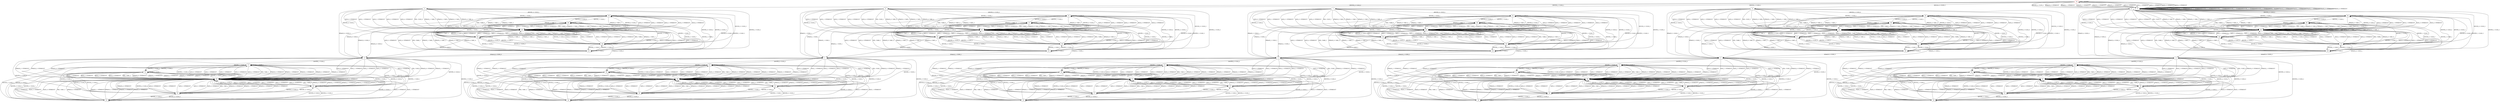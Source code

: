 digraph {
70 [color="red"]
0
1
2
3
4
5
6
7
8
9
10
11
12
13
14
15
16
17
18
19
20
21
22
23
24
25
26
27
28
29
30
31
32
33
34
35
36
37
38
39
40
41
42
43
44
45
46
47
48
49
50
51
52
53
54
55
56
57
58
59
60
61
62
63
64
65
66
67
68
69
71
70 -> 71 [label="IACK_0 / OTIMEOUT"]
70 -> 71 [label="IACK_1 / OTIMEOUT"]
70 -> 71 [label="IACK_2 / OTIMEOUT"]
70 -> 71 [label="IACK_3 / OTIMEOUT"]
70 -> 71 [label="IACK_4 / OTIMEOUT"]
70 -> 5 [label="IINVITE_0 / O100_0"]
70 -> 6 [label="IINVITE_1 / O100_1"]
70 -> 7 [label="IINVITE_2 / O100_2"]
70 -> 8 [label="IINVITE_3 / O100_3"]
70 -> 9 [label="IINVITE_4 / O100_4"]
70 -> 70 [label="INIL / SILENT"]
70 -> 71 [label="IPRACK_0 / OTIMEOUT"]
70 -> 71 [label="IPRACK_1 / OTIMEOUT"]
70 -> 71 [label="IPRACK_2 / OTIMEOUT"]
70 -> 71 [label="IPRACK_3 / OTIMEOUT"]
70 -> 71 [label="IPRACK_4 / OTIMEOUT"]
0 -> 69 [label="IACK_0 / OTIMEOUT"]
0 -> 69 [label="IACK_1 / OTIMEOUT"]
0 -> 69 [label="IACK_2 / OTIMEOUT"]
0 -> 69 [label="IACK_3 / OTIMEOUT"]
0 -> 69 [label="IACK_4 / OTIMEOUT"]
0 -> 35 [label="IINVITE_0 / O100_0"]
0 -> 17 [label="IINVITE_1 / O100_1"]
0 -> 21 [label="IINVITE_2 / O100_2"]
0 -> 25 [label="IINVITE_3 / O100_3"]
0 -> 29 [label="IINVITE_4 / O100_4"]
0 -> 69 [label="INIL / O180_0"]
0 -> 69 [label="IPRACK_0 / OTIMEOUT"]
0 -> 69 [label="IPRACK_1 / OTIMEOUT"]
0 -> 69 [label="IPRACK_2 / OTIMEOUT"]
0 -> 69 [label="IPRACK_3 / OTIMEOUT"]
0 -> 69 [label="IPRACK_4 / OTIMEOUT"]
1 -> 68 [label="IACK_0 / OTIMEOUT"]
1 -> 68 [label="IACK_1 / OTIMEOUT"]
1 -> 68 [label="IACK_2 / OTIMEOUT"]
1 -> 68 [label="IACK_3 / OTIMEOUT"]
1 -> 68 [label="IACK_4 / OTIMEOUT"]
1 -> 13 [label="IINVITE_0 / O100_0"]
1 -> 41 [label="IINVITE_1 / O100_1"]
1 -> 20 [label="IINVITE_2 / O100_2"]
1 -> 24 [label="IINVITE_3 / O100_3"]
1 -> 28 [label="IINVITE_4 / O100_4"]
1 -> 68 [label="INIL / O180_1"]
1 -> 68 [label="IPRACK_0 / OTIMEOUT"]
1 -> 68 [label="IPRACK_1 / OTIMEOUT"]
1 -> 68 [label="IPRACK_2 / OTIMEOUT"]
1 -> 68 [label="IPRACK_3 / OTIMEOUT"]
1 -> 68 [label="IPRACK_4 / OTIMEOUT"]
2 -> 67 [label="IACK_0 / OTIMEOUT"]
2 -> 67 [label="IACK_1 / OTIMEOUT"]
2 -> 67 [label="IACK_2 / OTIMEOUT"]
2 -> 67 [label="IACK_3 / OTIMEOUT"]
2 -> 67 [label="IACK_4 / OTIMEOUT"]
2 -> 12 [label="IINVITE_0 / O100_0"]
2 -> 16 [label="IINVITE_1 / O100_1"]
2 -> 47 [label="IINVITE_2 / O100_2"]
2 -> 23 [label="IINVITE_3 / O100_3"]
2 -> 27 [label="IINVITE_4 / O100_4"]
2 -> 67 [label="INIL / O180_2"]
2 -> 67 [label="IPRACK_0 / OTIMEOUT"]
2 -> 67 [label="IPRACK_1 / OTIMEOUT"]
2 -> 67 [label="IPRACK_2 / OTIMEOUT"]
2 -> 67 [label="IPRACK_3 / OTIMEOUT"]
2 -> 67 [label="IPRACK_4 / OTIMEOUT"]
3 -> 66 [label="IACK_0 / OTIMEOUT"]
3 -> 66 [label="IACK_1 / OTIMEOUT"]
3 -> 66 [label="IACK_2 / OTIMEOUT"]
3 -> 66 [label="IACK_3 / OTIMEOUT"]
3 -> 66 [label="IACK_4 / OTIMEOUT"]
3 -> 11 [label="IINVITE_0 / O100_0"]
3 -> 15 [label="IINVITE_1 / O100_1"]
3 -> 19 [label="IINVITE_2 / O100_2"]
3 -> 53 [label="IINVITE_3 / O100_3"]
3 -> 26 [label="IINVITE_4 / O100_4"]
3 -> 66 [label="INIL / O180_3"]
3 -> 66 [label="IPRACK_0 / OTIMEOUT"]
3 -> 66 [label="IPRACK_1 / OTIMEOUT"]
3 -> 66 [label="IPRACK_2 / OTIMEOUT"]
3 -> 66 [label="IPRACK_3 / OTIMEOUT"]
3 -> 66 [label="IPRACK_4 / OTIMEOUT"]
4 -> 65 [label="IACK_0 / OTIMEOUT"]
4 -> 65 [label="IACK_1 / OTIMEOUT"]
4 -> 65 [label="IACK_2 / OTIMEOUT"]
4 -> 65 [label="IACK_3 / OTIMEOUT"]
4 -> 65 [label="IACK_4 / OTIMEOUT"]
4 -> 10 [label="IINVITE_0 / O100_0"]
4 -> 14 [label="IINVITE_1 / O100_1"]
4 -> 18 [label="IINVITE_2 / O100_2"]
4 -> 22 [label="IINVITE_3 / O100_3"]
4 -> 59 [label="IINVITE_4 / O100_4"]
4 -> 65 [label="INIL / O180_4"]
4 -> 65 [label="IPRACK_0 / OTIMEOUT"]
4 -> 65 [label="IPRACK_1 / OTIMEOUT"]
4 -> 65 [label="IPRACK_2 / OTIMEOUT"]
4 -> 65 [label="IPRACK_3 / OTIMEOUT"]
4 -> 65 [label="IPRACK_4 / OTIMEOUT"]
5 -> 60 [label="IACK_0 / OTIMEOUT"]
5 -> 60 [label="IACK_1 / OTIMEOUT"]
5 -> 60 [label="IACK_2 / OTIMEOUT"]
5 -> 60 [label="IACK_3 / OTIMEOUT"]
5 -> 60 [label="IACK_4 / OTIMEOUT"]
5 -> 30 [label="IINVITE_0 / O100_0"]
5 -> 36 [label="IINVITE_1 / O100_1"]
5 -> 42 [label="IINVITE_2 / O100_2"]
5 -> 48 [label="IINVITE_3 / O100_3"]
5 -> 54 [label="IINVITE_4 / O100_4"]
5 -> 60 [label="INIL / O183_0"]
5 -> 0 [label="IPRACK_0 / O200_0"]
5 -> 60 [label="IPRACK_1 / O481_1"]
5 -> 60 [label="IPRACK_2 / O481_2"]
5 -> 60 [label="IPRACK_3 / O481_3"]
5 -> 60 [label="IPRACK_4 / O481_4"]
6 -> 61 [label="IACK_0 / OTIMEOUT"]
6 -> 61 [label="IACK_1 / OTIMEOUT"]
6 -> 61 [label="IACK_2 / OTIMEOUT"]
6 -> 61 [label="IACK_3 / OTIMEOUT"]
6 -> 61 [label="IACK_4 / OTIMEOUT"]
6 -> 31 [label="IINVITE_0 / O100_0"]
6 -> 37 [label="IINVITE_1 / O100_1"]
6 -> 43 [label="IINVITE_2 / O100_2"]
6 -> 49 [label="IINVITE_3 / O100_3"]
6 -> 55 [label="IINVITE_4 / O100_4"]
6 -> 61 [label="INIL / O183_1"]
6 -> 61 [label="IPRACK_0 / O481_0"]
6 -> 1 [label="IPRACK_1 / O200_1"]
6 -> 61 [label="IPRACK_2 / O481_2"]
6 -> 61 [label="IPRACK_3 / O481_3"]
6 -> 61 [label="IPRACK_4 / O481_4"]
7 -> 62 [label="IACK_0 / OTIMEOUT"]
7 -> 62 [label="IACK_1 / OTIMEOUT"]
7 -> 62 [label="IACK_2 / OTIMEOUT"]
7 -> 62 [label="IACK_3 / OTIMEOUT"]
7 -> 62 [label="IACK_4 / OTIMEOUT"]
7 -> 32 [label="IINVITE_0 / O100_0"]
7 -> 38 [label="IINVITE_1 / O100_1"]
7 -> 44 [label="IINVITE_2 / O100_2"]
7 -> 50 [label="IINVITE_3 / O100_3"]
7 -> 56 [label="IINVITE_4 / O100_4"]
7 -> 62 [label="INIL / O183_2"]
7 -> 62 [label="IPRACK_0 / O481_0"]
7 -> 62 [label="IPRACK_1 / O481_1"]
7 -> 2 [label="IPRACK_2 / O200_2"]
7 -> 62 [label="IPRACK_3 / O481_3"]
7 -> 62 [label="IPRACK_4 / O481_4"]
8 -> 63 [label="IACK_0 / OTIMEOUT"]
8 -> 63 [label="IACK_1 / OTIMEOUT"]
8 -> 63 [label="IACK_2 / OTIMEOUT"]
8 -> 63 [label="IACK_3 / OTIMEOUT"]
8 -> 63 [label="IACK_4 / OTIMEOUT"]
8 -> 33 [label="IINVITE_0 / O100_0"]
8 -> 39 [label="IINVITE_1 / O100_1"]
8 -> 45 [label="IINVITE_2 / O100_2"]
8 -> 51 [label="IINVITE_3 / O100_3"]
8 -> 57 [label="IINVITE_4 / O100_4"]
8 -> 63 [label="INIL / O183_3"]
8 -> 63 [label="IPRACK_0 / O481_0"]
8 -> 63 [label="IPRACK_1 / O481_1"]
8 -> 63 [label="IPRACK_2 / O481_2"]
8 -> 3 [label="IPRACK_3 / O200_3"]
8 -> 63 [label="IPRACK_4 / O481_4"]
9 -> 64 [label="IACK_0 / OTIMEOUT"]
9 -> 64 [label="IACK_1 / OTIMEOUT"]
9 -> 64 [label="IACK_2 / OTIMEOUT"]
9 -> 64 [label="IACK_3 / OTIMEOUT"]
9 -> 64 [label="IACK_4 / OTIMEOUT"]
9 -> 34 [label="IINVITE_0 / O100_0"]
9 -> 40 [label="IINVITE_1 / O100_1"]
9 -> 46 [label="IINVITE_2 / O100_2"]
9 -> 52 [label="IINVITE_3 / O100_3"]
9 -> 58 [label="IINVITE_4 / O100_4"]
9 -> 64 [label="INIL / O183_4"]
9 -> 64 [label="IPRACK_0 / O481_0"]
9 -> 64 [label="IPRACK_1 / O481_1"]
9 -> 64 [label="IPRACK_2 / O481_2"]
9 -> 64 [label="IPRACK_3 / O481_3"]
9 -> 4 [label="IPRACK_4 / O200_4"]
10 -> 65 [label="IACK_0 / OTIMEOUT"]
10 -> 65 [label="IACK_1 / OTIMEOUT"]
10 -> 65 [label="IACK_2 / OTIMEOUT"]
10 -> 65 [label="IACK_3 / OTIMEOUT"]
10 -> 65 [label="IACK_4 / OTIMEOUT"]
10 -> 10 [label="IINVITE_0 / O100_0"]
10 -> 14 [label="IINVITE_1 / O100_1"]
10 -> 18 [label="IINVITE_2 / O100_2"]
10 -> 22 [label="IINVITE_3 / O100_3"]
10 -> 59 [label="IINVITE_4 / O100_4"]
10 -> 65 [label="INIL / O481_0"]
10 -> 65 [label="IPRACK_0 / OTIMEOUT"]
10 -> 65 [label="IPRACK_1 / OTIMEOUT"]
10 -> 65 [label="IPRACK_2 / OTIMEOUT"]
10 -> 65 [label="IPRACK_3 / OTIMEOUT"]
10 -> 65 [label="IPRACK_4 / OTIMEOUT"]
11 -> 66 [label="IACK_0 / OTIMEOUT"]
11 -> 66 [label="IACK_1 / OTIMEOUT"]
11 -> 66 [label="IACK_2 / OTIMEOUT"]
11 -> 66 [label="IACK_3 / OTIMEOUT"]
11 -> 66 [label="IACK_4 / OTIMEOUT"]
11 -> 11 [label="IINVITE_0 / O100_0"]
11 -> 15 [label="IINVITE_1 / O100_1"]
11 -> 19 [label="IINVITE_2 / O100_2"]
11 -> 53 [label="IINVITE_3 / O100_3"]
11 -> 26 [label="IINVITE_4 / O100_4"]
11 -> 66 [label="INIL / O481_0"]
11 -> 66 [label="IPRACK_0 / OTIMEOUT"]
11 -> 66 [label="IPRACK_1 / OTIMEOUT"]
11 -> 66 [label="IPRACK_2 / OTIMEOUT"]
11 -> 66 [label="IPRACK_3 / OTIMEOUT"]
11 -> 66 [label="IPRACK_4 / OTIMEOUT"]
12 -> 67 [label="IACK_0 / OTIMEOUT"]
12 -> 67 [label="IACK_1 / OTIMEOUT"]
12 -> 67 [label="IACK_2 / OTIMEOUT"]
12 -> 67 [label="IACK_3 / OTIMEOUT"]
12 -> 67 [label="IACK_4 / OTIMEOUT"]
12 -> 12 [label="IINVITE_0 / O100_0"]
12 -> 16 [label="IINVITE_1 / O100_1"]
12 -> 47 [label="IINVITE_2 / O100_2"]
12 -> 23 [label="IINVITE_3 / O100_3"]
12 -> 27 [label="IINVITE_4 / O100_4"]
12 -> 67 [label="INIL / O481_0"]
12 -> 67 [label="IPRACK_0 / OTIMEOUT"]
12 -> 67 [label="IPRACK_1 / OTIMEOUT"]
12 -> 67 [label="IPRACK_2 / OTIMEOUT"]
12 -> 67 [label="IPRACK_3 / OTIMEOUT"]
12 -> 67 [label="IPRACK_4 / OTIMEOUT"]
13 -> 68 [label="IACK_0 / OTIMEOUT"]
13 -> 68 [label="IACK_1 / OTIMEOUT"]
13 -> 68 [label="IACK_2 / OTIMEOUT"]
13 -> 68 [label="IACK_3 / OTIMEOUT"]
13 -> 68 [label="IACK_4 / OTIMEOUT"]
13 -> 13 [label="IINVITE_0 / O100_0"]
13 -> 41 [label="IINVITE_1 / O100_1"]
13 -> 20 [label="IINVITE_2 / O100_2"]
13 -> 24 [label="IINVITE_3 / O100_3"]
13 -> 28 [label="IINVITE_4 / O100_4"]
13 -> 68 [label="INIL / O481_0"]
13 -> 68 [label="IPRACK_0 / OTIMEOUT"]
13 -> 68 [label="IPRACK_1 / OTIMEOUT"]
13 -> 68 [label="IPRACK_2 / OTIMEOUT"]
13 -> 68 [label="IPRACK_3 / OTIMEOUT"]
13 -> 68 [label="IPRACK_4 / OTIMEOUT"]
14 -> 65 [label="IACK_0 / OTIMEOUT"]
14 -> 65 [label="IACK_1 / OTIMEOUT"]
14 -> 65 [label="IACK_2 / OTIMEOUT"]
14 -> 65 [label="IACK_3 / OTIMEOUT"]
14 -> 65 [label="IACK_4 / OTIMEOUT"]
14 -> 10 [label="IINVITE_0 / O100_0"]
14 -> 14 [label="IINVITE_1 / O100_1"]
14 -> 18 [label="IINVITE_2 / O100_2"]
14 -> 22 [label="IINVITE_3 / O100_3"]
14 -> 59 [label="IINVITE_4 / O100_4"]
14 -> 65 [label="INIL / O481_1"]
14 -> 65 [label="IPRACK_0 / OTIMEOUT"]
14 -> 65 [label="IPRACK_1 / OTIMEOUT"]
14 -> 65 [label="IPRACK_2 / OTIMEOUT"]
14 -> 65 [label="IPRACK_3 / OTIMEOUT"]
14 -> 65 [label="IPRACK_4 / OTIMEOUT"]
15 -> 66 [label="IACK_0 / OTIMEOUT"]
15 -> 66 [label="IACK_1 / OTIMEOUT"]
15 -> 66 [label="IACK_2 / OTIMEOUT"]
15 -> 66 [label="IACK_3 / OTIMEOUT"]
15 -> 66 [label="IACK_4 / OTIMEOUT"]
15 -> 11 [label="IINVITE_0 / O100_0"]
15 -> 15 [label="IINVITE_1 / O100_1"]
15 -> 19 [label="IINVITE_2 / O100_2"]
15 -> 53 [label="IINVITE_3 / O100_3"]
15 -> 26 [label="IINVITE_4 / O100_4"]
15 -> 66 [label="INIL / O481_1"]
15 -> 66 [label="IPRACK_0 / OTIMEOUT"]
15 -> 66 [label="IPRACK_1 / OTIMEOUT"]
15 -> 66 [label="IPRACK_2 / OTIMEOUT"]
15 -> 66 [label="IPRACK_3 / OTIMEOUT"]
15 -> 66 [label="IPRACK_4 / OTIMEOUT"]
16 -> 67 [label="IACK_0 / OTIMEOUT"]
16 -> 67 [label="IACK_1 / OTIMEOUT"]
16 -> 67 [label="IACK_2 / OTIMEOUT"]
16 -> 67 [label="IACK_3 / OTIMEOUT"]
16 -> 67 [label="IACK_4 / OTIMEOUT"]
16 -> 12 [label="IINVITE_0 / O100_0"]
16 -> 16 [label="IINVITE_1 / O100_1"]
16 -> 47 [label="IINVITE_2 / O100_2"]
16 -> 23 [label="IINVITE_3 / O100_3"]
16 -> 27 [label="IINVITE_4 / O100_4"]
16 -> 67 [label="INIL / O481_1"]
16 -> 67 [label="IPRACK_0 / OTIMEOUT"]
16 -> 67 [label="IPRACK_1 / OTIMEOUT"]
16 -> 67 [label="IPRACK_2 / OTIMEOUT"]
16 -> 67 [label="IPRACK_3 / OTIMEOUT"]
16 -> 67 [label="IPRACK_4 / OTIMEOUT"]
17 -> 69 [label="IACK_0 / OTIMEOUT"]
17 -> 69 [label="IACK_1 / OTIMEOUT"]
17 -> 69 [label="IACK_2 / OTIMEOUT"]
17 -> 69 [label="IACK_3 / OTIMEOUT"]
17 -> 69 [label="IACK_4 / OTIMEOUT"]
17 -> 35 [label="IINVITE_0 / O100_0"]
17 -> 17 [label="IINVITE_1 / O100_1"]
17 -> 21 [label="IINVITE_2 / O100_2"]
17 -> 25 [label="IINVITE_3 / O100_3"]
17 -> 29 [label="IINVITE_4 / O100_4"]
17 -> 69 [label="INIL / O481_1"]
17 -> 69 [label="IPRACK_0 / OTIMEOUT"]
17 -> 69 [label="IPRACK_1 / OTIMEOUT"]
17 -> 69 [label="IPRACK_2 / OTIMEOUT"]
17 -> 69 [label="IPRACK_3 / OTIMEOUT"]
17 -> 69 [label="IPRACK_4 / OTIMEOUT"]
18 -> 65 [label="IACK_0 / OTIMEOUT"]
18 -> 65 [label="IACK_1 / OTIMEOUT"]
18 -> 65 [label="IACK_2 / OTIMEOUT"]
18 -> 65 [label="IACK_3 / OTIMEOUT"]
18 -> 65 [label="IACK_4 / OTIMEOUT"]
18 -> 10 [label="IINVITE_0 / O100_0"]
18 -> 14 [label="IINVITE_1 / O100_1"]
18 -> 18 [label="IINVITE_2 / O100_2"]
18 -> 22 [label="IINVITE_3 / O100_3"]
18 -> 59 [label="IINVITE_4 / O100_4"]
18 -> 65 [label="INIL / O481_2"]
18 -> 65 [label="IPRACK_0 / OTIMEOUT"]
18 -> 65 [label="IPRACK_1 / OTIMEOUT"]
18 -> 65 [label="IPRACK_2 / OTIMEOUT"]
18 -> 65 [label="IPRACK_3 / OTIMEOUT"]
18 -> 65 [label="IPRACK_4 / OTIMEOUT"]
19 -> 66 [label="IACK_0 / OTIMEOUT"]
19 -> 66 [label="IACK_1 / OTIMEOUT"]
19 -> 66 [label="IACK_2 / OTIMEOUT"]
19 -> 66 [label="IACK_3 / OTIMEOUT"]
19 -> 66 [label="IACK_4 / OTIMEOUT"]
19 -> 11 [label="IINVITE_0 / O100_0"]
19 -> 15 [label="IINVITE_1 / O100_1"]
19 -> 19 [label="IINVITE_2 / O100_2"]
19 -> 53 [label="IINVITE_3 / O100_3"]
19 -> 26 [label="IINVITE_4 / O100_4"]
19 -> 66 [label="INIL / O481_2"]
19 -> 66 [label="IPRACK_0 / OTIMEOUT"]
19 -> 66 [label="IPRACK_1 / OTIMEOUT"]
19 -> 66 [label="IPRACK_2 / OTIMEOUT"]
19 -> 66 [label="IPRACK_3 / OTIMEOUT"]
19 -> 66 [label="IPRACK_4 / OTIMEOUT"]
20 -> 68 [label="IACK_0 / OTIMEOUT"]
20 -> 68 [label="IACK_1 / OTIMEOUT"]
20 -> 68 [label="IACK_2 / OTIMEOUT"]
20 -> 68 [label="IACK_3 / OTIMEOUT"]
20 -> 68 [label="IACK_4 / OTIMEOUT"]
20 -> 13 [label="IINVITE_0 / O100_0"]
20 -> 41 [label="IINVITE_1 / O100_1"]
20 -> 20 [label="IINVITE_2 / O100_2"]
20 -> 24 [label="IINVITE_3 / O100_3"]
20 -> 28 [label="IINVITE_4 / O100_4"]
20 -> 68 [label="INIL / O481_2"]
20 -> 68 [label="IPRACK_0 / OTIMEOUT"]
20 -> 68 [label="IPRACK_1 / OTIMEOUT"]
20 -> 68 [label="IPRACK_2 / OTIMEOUT"]
20 -> 68 [label="IPRACK_3 / OTIMEOUT"]
20 -> 68 [label="IPRACK_4 / OTIMEOUT"]
21 -> 69 [label="IACK_0 / OTIMEOUT"]
21 -> 69 [label="IACK_1 / OTIMEOUT"]
21 -> 69 [label="IACK_2 / OTIMEOUT"]
21 -> 69 [label="IACK_3 / OTIMEOUT"]
21 -> 69 [label="IACK_4 / OTIMEOUT"]
21 -> 35 [label="IINVITE_0 / O100_0"]
21 -> 17 [label="IINVITE_1 / O100_1"]
21 -> 21 [label="IINVITE_2 / O100_2"]
21 -> 25 [label="IINVITE_3 / O100_3"]
21 -> 29 [label="IINVITE_4 / O100_4"]
21 -> 69 [label="INIL / O481_2"]
21 -> 69 [label="IPRACK_0 / OTIMEOUT"]
21 -> 69 [label="IPRACK_1 / OTIMEOUT"]
21 -> 69 [label="IPRACK_2 / OTIMEOUT"]
21 -> 69 [label="IPRACK_3 / OTIMEOUT"]
21 -> 69 [label="IPRACK_4 / OTIMEOUT"]
22 -> 65 [label="IACK_0 / OTIMEOUT"]
22 -> 65 [label="IACK_1 / OTIMEOUT"]
22 -> 65 [label="IACK_2 / OTIMEOUT"]
22 -> 65 [label="IACK_3 / OTIMEOUT"]
22 -> 65 [label="IACK_4 / OTIMEOUT"]
22 -> 10 [label="IINVITE_0 / O100_0"]
22 -> 14 [label="IINVITE_1 / O100_1"]
22 -> 18 [label="IINVITE_2 / O100_2"]
22 -> 22 [label="IINVITE_3 / O100_3"]
22 -> 59 [label="IINVITE_4 / O100_4"]
22 -> 65 [label="INIL / O481_3"]
22 -> 65 [label="IPRACK_0 / OTIMEOUT"]
22 -> 65 [label="IPRACK_1 / OTIMEOUT"]
22 -> 65 [label="IPRACK_2 / OTIMEOUT"]
22 -> 65 [label="IPRACK_3 / OTIMEOUT"]
22 -> 65 [label="IPRACK_4 / OTIMEOUT"]
23 -> 67 [label="IACK_0 / OTIMEOUT"]
23 -> 67 [label="IACK_1 / OTIMEOUT"]
23 -> 67 [label="IACK_2 / OTIMEOUT"]
23 -> 67 [label="IACK_3 / OTIMEOUT"]
23 -> 67 [label="IACK_4 / OTIMEOUT"]
23 -> 12 [label="IINVITE_0 / O100_0"]
23 -> 16 [label="IINVITE_1 / O100_1"]
23 -> 47 [label="IINVITE_2 / O100_2"]
23 -> 23 [label="IINVITE_3 / O100_3"]
23 -> 27 [label="IINVITE_4 / O100_4"]
23 -> 67 [label="INIL / O481_3"]
23 -> 67 [label="IPRACK_0 / OTIMEOUT"]
23 -> 67 [label="IPRACK_1 / OTIMEOUT"]
23 -> 67 [label="IPRACK_2 / OTIMEOUT"]
23 -> 67 [label="IPRACK_3 / OTIMEOUT"]
23 -> 67 [label="IPRACK_4 / OTIMEOUT"]
24 -> 68 [label="IACK_0 / OTIMEOUT"]
24 -> 68 [label="IACK_1 / OTIMEOUT"]
24 -> 68 [label="IACK_2 / OTIMEOUT"]
24 -> 68 [label="IACK_3 / OTIMEOUT"]
24 -> 68 [label="IACK_4 / OTIMEOUT"]
24 -> 13 [label="IINVITE_0 / O100_0"]
24 -> 41 [label="IINVITE_1 / O100_1"]
24 -> 20 [label="IINVITE_2 / O100_2"]
24 -> 24 [label="IINVITE_3 / O100_3"]
24 -> 28 [label="IINVITE_4 / O100_4"]
24 -> 68 [label="INIL / O481_3"]
24 -> 68 [label="IPRACK_0 / OTIMEOUT"]
24 -> 68 [label="IPRACK_1 / OTIMEOUT"]
24 -> 68 [label="IPRACK_2 / OTIMEOUT"]
24 -> 68 [label="IPRACK_3 / OTIMEOUT"]
24 -> 68 [label="IPRACK_4 / OTIMEOUT"]
25 -> 69 [label="IACK_0 / OTIMEOUT"]
25 -> 69 [label="IACK_1 / OTIMEOUT"]
25 -> 69 [label="IACK_2 / OTIMEOUT"]
25 -> 69 [label="IACK_3 / OTIMEOUT"]
25 -> 69 [label="IACK_4 / OTIMEOUT"]
25 -> 35 [label="IINVITE_0 / O100_0"]
25 -> 17 [label="IINVITE_1 / O100_1"]
25 -> 21 [label="IINVITE_2 / O100_2"]
25 -> 25 [label="IINVITE_3 / O100_3"]
25 -> 29 [label="IINVITE_4 / O100_4"]
25 -> 69 [label="INIL / O481_3"]
25 -> 69 [label="IPRACK_0 / OTIMEOUT"]
25 -> 69 [label="IPRACK_1 / OTIMEOUT"]
25 -> 69 [label="IPRACK_2 / OTIMEOUT"]
25 -> 69 [label="IPRACK_3 / OTIMEOUT"]
25 -> 69 [label="IPRACK_4 / OTIMEOUT"]
26 -> 66 [label="IACK_0 / OTIMEOUT"]
26 -> 66 [label="IACK_1 / OTIMEOUT"]
26 -> 66 [label="IACK_2 / OTIMEOUT"]
26 -> 66 [label="IACK_3 / OTIMEOUT"]
26 -> 66 [label="IACK_4 / OTIMEOUT"]
26 -> 11 [label="IINVITE_0 / O100_0"]
26 -> 15 [label="IINVITE_1 / O100_1"]
26 -> 19 [label="IINVITE_2 / O100_2"]
26 -> 53 [label="IINVITE_3 / O100_3"]
26 -> 26 [label="IINVITE_4 / O100_4"]
26 -> 66 [label="INIL / O481_4"]
26 -> 66 [label="IPRACK_0 / OTIMEOUT"]
26 -> 66 [label="IPRACK_1 / OTIMEOUT"]
26 -> 66 [label="IPRACK_2 / OTIMEOUT"]
26 -> 66 [label="IPRACK_3 / OTIMEOUT"]
26 -> 66 [label="IPRACK_4 / OTIMEOUT"]
27 -> 67 [label="IACK_0 / OTIMEOUT"]
27 -> 67 [label="IACK_1 / OTIMEOUT"]
27 -> 67 [label="IACK_2 / OTIMEOUT"]
27 -> 67 [label="IACK_3 / OTIMEOUT"]
27 -> 67 [label="IACK_4 / OTIMEOUT"]
27 -> 12 [label="IINVITE_0 / O100_0"]
27 -> 16 [label="IINVITE_1 / O100_1"]
27 -> 47 [label="IINVITE_2 / O100_2"]
27 -> 23 [label="IINVITE_3 / O100_3"]
27 -> 27 [label="IINVITE_4 / O100_4"]
27 -> 67 [label="INIL / O481_4"]
27 -> 67 [label="IPRACK_0 / OTIMEOUT"]
27 -> 67 [label="IPRACK_1 / OTIMEOUT"]
27 -> 67 [label="IPRACK_2 / OTIMEOUT"]
27 -> 67 [label="IPRACK_3 / OTIMEOUT"]
27 -> 67 [label="IPRACK_4 / OTIMEOUT"]
28 -> 68 [label="IACK_0 / OTIMEOUT"]
28 -> 68 [label="IACK_1 / OTIMEOUT"]
28 -> 68 [label="IACK_2 / OTIMEOUT"]
28 -> 68 [label="IACK_3 / OTIMEOUT"]
28 -> 68 [label="IACK_4 / OTIMEOUT"]
28 -> 13 [label="IINVITE_0 / O100_0"]
28 -> 41 [label="IINVITE_1 / O100_1"]
28 -> 20 [label="IINVITE_2 / O100_2"]
28 -> 24 [label="IINVITE_3 / O100_3"]
28 -> 28 [label="IINVITE_4 / O100_4"]
28 -> 68 [label="INIL / O481_4"]
28 -> 68 [label="IPRACK_0 / OTIMEOUT"]
28 -> 68 [label="IPRACK_1 / OTIMEOUT"]
28 -> 68 [label="IPRACK_2 / OTIMEOUT"]
28 -> 68 [label="IPRACK_3 / OTIMEOUT"]
28 -> 68 [label="IPRACK_4 / OTIMEOUT"]
29 -> 69 [label="IACK_0 / OTIMEOUT"]
29 -> 69 [label="IACK_1 / OTIMEOUT"]
29 -> 69 [label="IACK_2 / OTIMEOUT"]
29 -> 69 [label="IACK_3 / OTIMEOUT"]
29 -> 69 [label="IACK_4 / OTIMEOUT"]
29 -> 35 [label="IINVITE_0 / O100_0"]
29 -> 17 [label="IINVITE_1 / O100_1"]
29 -> 21 [label="IINVITE_2 / O100_2"]
29 -> 25 [label="IINVITE_3 / O100_3"]
29 -> 29 [label="IINVITE_4 / O100_4"]
29 -> 69 [label="INIL / O481_4"]
29 -> 69 [label="IPRACK_0 / OTIMEOUT"]
29 -> 69 [label="IPRACK_1 / OTIMEOUT"]
29 -> 69 [label="IPRACK_2 / OTIMEOUT"]
29 -> 69 [label="IPRACK_3 / OTIMEOUT"]
29 -> 69 [label="IPRACK_4 / OTIMEOUT"]
30 -> 60 [label="IACK_0 / OTIMEOUT"]
30 -> 60 [label="IACK_1 / OTIMEOUT"]
30 -> 60 [label="IACK_2 / OTIMEOUT"]
30 -> 60 [label="IACK_3 / OTIMEOUT"]
30 -> 60 [label="IACK_4 / OTIMEOUT"]
30 -> 30 [label="IINVITE_0 / O100_0"]
30 -> 36 [label="IINVITE_1 / O100_1"]
30 -> 42 [label="IINVITE_2 / O100_2"]
30 -> 48 [label="IINVITE_3 / O100_3"]
30 -> 54 [label="IINVITE_4 / O100_4"]
30 -> 60 [label="INIL / O486_0"]
30 -> 0 [label="IPRACK_0 / O200_0"]
30 -> 60 [label="IPRACK_1 / O481_1"]
30 -> 60 [label="IPRACK_2 / O481_2"]
30 -> 60 [label="IPRACK_3 / O481_3"]
30 -> 60 [label="IPRACK_4 / O481_4"]
31 -> 61 [label="IACK_0 / OTIMEOUT"]
31 -> 61 [label="IACK_1 / OTIMEOUT"]
31 -> 61 [label="IACK_2 / OTIMEOUT"]
31 -> 61 [label="IACK_3 / OTIMEOUT"]
31 -> 61 [label="IACK_4 / OTIMEOUT"]
31 -> 31 [label="IINVITE_0 / O100_0"]
31 -> 37 [label="IINVITE_1 / O100_1"]
31 -> 43 [label="IINVITE_2 / O100_2"]
31 -> 49 [label="IINVITE_3 / O100_3"]
31 -> 55 [label="IINVITE_4 / O100_4"]
31 -> 61 [label="INIL / O486_0"]
31 -> 61 [label="IPRACK_0 / O481_0"]
31 -> 1 [label="IPRACK_1 / O200_1"]
31 -> 61 [label="IPRACK_2 / O481_2"]
31 -> 61 [label="IPRACK_3 / O481_3"]
31 -> 61 [label="IPRACK_4 / O481_4"]
32 -> 62 [label="IACK_0 / OTIMEOUT"]
32 -> 62 [label="IACK_1 / OTIMEOUT"]
32 -> 62 [label="IACK_2 / OTIMEOUT"]
32 -> 62 [label="IACK_3 / OTIMEOUT"]
32 -> 62 [label="IACK_4 / OTIMEOUT"]
32 -> 32 [label="IINVITE_0 / O100_0"]
32 -> 38 [label="IINVITE_1 / O100_1"]
32 -> 44 [label="IINVITE_2 / O100_2"]
32 -> 50 [label="IINVITE_3 / O100_3"]
32 -> 56 [label="IINVITE_4 / O100_4"]
32 -> 62 [label="INIL / O486_0"]
32 -> 62 [label="IPRACK_0 / O481_0"]
32 -> 62 [label="IPRACK_1 / O481_1"]
32 -> 2 [label="IPRACK_2 / O200_2"]
32 -> 62 [label="IPRACK_3 / O481_3"]
32 -> 62 [label="IPRACK_4 / O481_4"]
33 -> 63 [label="IACK_0 / OTIMEOUT"]
33 -> 63 [label="IACK_1 / OTIMEOUT"]
33 -> 63 [label="IACK_2 / OTIMEOUT"]
33 -> 63 [label="IACK_3 / OTIMEOUT"]
33 -> 63 [label="IACK_4 / OTIMEOUT"]
33 -> 33 [label="IINVITE_0 / O100_0"]
33 -> 39 [label="IINVITE_1 / O100_1"]
33 -> 45 [label="IINVITE_2 / O100_2"]
33 -> 51 [label="IINVITE_3 / O100_3"]
33 -> 57 [label="IINVITE_4 / O100_4"]
33 -> 63 [label="INIL / O486_0"]
33 -> 63 [label="IPRACK_0 / O481_0"]
33 -> 63 [label="IPRACK_1 / O481_1"]
33 -> 63 [label="IPRACK_2 / O481_2"]
33 -> 3 [label="IPRACK_3 / O200_3"]
33 -> 63 [label="IPRACK_4 / O481_4"]
34 -> 64 [label="IACK_0 / OTIMEOUT"]
34 -> 64 [label="IACK_1 / OTIMEOUT"]
34 -> 64 [label="IACK_2 / OTIMEOUT"]
34 -> 64 [label="IACK_3 / OTIMEOUT"]
34 -> 64 [label="IACK_4 / OTIMEOUT"]
34 -> 34 [label="IINVITE_0 / O100_0"]
34 -> 40 [label="IINVITE_1 / O100_1"]
34 -> 46 [label="IINVITE_2 / O100_2"]
34 -> 52 [label="IINVITE_3 / O100_3"]
34 -> 58 [label="IINVITE_4 / O100_4"]
34 -> 64 [label="INIL / O486_0"]
34 -> 64 [label="IPRACK_0 / O481_0"]
34 -> 64 [label="IPRACK_1 / O481_1"]
34 -> 64 [label="IPRACK_2 / O481_2"]
34 -> 64 [label="IPRACK_3 / O481_3"]
34 -> 4 [label="IPRACK_4 / O200_4"]
35 -> 69 [label="IACK_0 / OTIMEOUT"]
35 -> 69 [label="IACK_1 / OTIMEOUT"]
35 -> 69 [label="IACK_2 / OTIMEOUT"]
35 -> 69 [label="IACK_3 / OTIMEOUT"]
35 -> 69 [label="IACK_4 / OTIMEOUT"]
35 -> 35 [label="IINVITE_0 / O100_0"]
35 -> 17 [label="IINVITE_1 / O100_1"]
35 -> 21 [label="IINVITE_2 / O100_2"]
35 -> 25 [label="IINVITE_3 / O100_3"]
35 -> 29 [label="IINVITE_4 / O100_4"]
35 -> 69 [label="INIL / O486_0"]
35 -> 69 [label="IPRACK_0 / OTIMEOUT"]
35 -> 69 [label="IPRACK_1 / OTIMEOUT"]
35 -> 69 [label="IPRACK_2 / OTIMEOUT"]
35 -> 69 [label="IPRACK_3 / OTIMEOUT"]
35 -> 69 [label="IPRACK_4 / OTIMEOUT"]
36 -> 60 [label="IACK_0 / OTIMEOUT"]
36 -> 60 [label="IACK_1 / OTIMEOUT"]
36 -> 60 [label="IACK_2 / OTIMEOUT"]
36 -> 60 [label="IACK_3 / OTIMEOUT"]
36 -> 60 [label="IACK_4 / OTIMEOUT"]
36 -> 30 [label="IINVITE_0 / O100_0"]
36 -> 36 [label="IINVITE_1 / O100_1"]
36 -> 42 [label="IINVITE_2 / O100_2"]
36 -> 48 [label="IINVITE_3 / O100_3"]
36 -> 54 [label="IINVITE_4 / O100_4"]
36 -> 60 [label="INIL / O486_1"]
36 -> 0 [label="IPRACK_0 / O200_0"]
36 -> 60 [label="IPRACK_1 / O481_1"]
36 -> 60 [label="IPRACK_2 / O481_2"]
36 -> 60 [label="IPRACK_3 / O481_3"]
36 -> 60 [label="IPRACK_4 / O481_4"]
37 -> 61 [label="IACK_0 / OTIMEOUT"]
37 -> 61 [label="IACK_1 / OTIMEOUT"]
37 -> 61 [label="IACK_2 / OTIMEOUT"]
37 -> 61 [label="IACK_3 / OTIMEOUT"]
37 -> 61 [label="IACK_4 / OTIMEOUT"]
37 -> 31 [label="IINVITE_0 / O100_0"]
37 -> 37 [label="IINVITE_1 / O100_1"]
37 -> 43 [label="IINVITE_2 / O100_2"]
37 -> 49 [label="IINVITE_3 / O100_3"]
37 -> 55 [label="IINVITE_4 / O100_4"]
37 -> 61 [label="INIL / O486_1"]
37 -> 61 [label="IPRACK_0 / O481_0"]
37 -> 1 [label="IPRACK_1 / O200_1"]
37 -> 61 [label="IPRACK_2 / O481_2"]
37 -> 61 [label="IPRACK_3 / O481_3"]
37 -> 61 [label="IPRACK_4 / O481_4"]
38 -> 62 [label="IACK_0 / OTIMEOUT"]
38 -> 62 [label="IACK_1 / OTIMEOUT"]
38 -> 62 [label="IACK_2 / OTIMEOUT"]
38 -> 62 [label="IACK_3 / OTIMEOUT"]
38 -> 62 [label="IACK_4 / OTIMEOUT"]
38 -> 32 [label="IINVITE_0 / O100_0"]
38 -> 38 [label="IINVITE_1 / O100_1"]
38 -> 44 [label="IINVITE_2 / O100_2"]
38 -> 50 [label="IINVITE_3 / O100_3"]
38 -> 56 [label="IINVITE_4 / O100_4"]
38 -> 62 [label="INIL / O486_1"]
38 -> 62 [label="IPRACK_0 / O481_0"]
38 -> 62 [label="IPRACK_1 / O481_1"]
38 -> 2 [label="IPRACK_2 / O200_2"]
38 -> 62 [label="IPRACK_3 / O481_3"]
38 -> 62 [label="IPRACK_4 / O481_4"]
39 -> 63 [label="IACK_0 / OTIMEOUT"]
39 -> 63 [label="IACK_1 / OTIMEOUT"]
39 -> 63 [label="IACK_2 / OTIMEOUT"]
39 -> 63 [label="IACK_3 / OTIMEOUT"]
39 -> 63 [label="IACK_4 / OTIMEOUT"]
39 -> 33 [label="IINVITE_0 / O100_0"]
39 -> 39 [label="IINVITE_1 / O100_1"]
39 -> 45 [label="IINVITE_2 / O100_2"]
39 -> 51 [label="IINVITE_3 / O100_3"]
39 -> 57 [label="IINVITE_4 / O100_4"]
39 -> 63 [label="INIL / O486_1"]
39 -> 63 [label="IPRACK_0 / O481_0"]
39 -> 63 [label="IPRACK_1 / O481_1"]
39 -> 63 [label="IPRACK_2 / O481_2"]
39 -> 3 [label="IPRACK_3 / O200_3"]
39 -> 63 [label="IPRACK_4 / O481_4"]
40 -> 64 [label="IACK_0 / OTIMEOUT"]
40 -> 64 [label="IACK_1 / OTIMEOUT"]
40 -> 64 [label="IACK_2 / OTIMEOUT"]
40 -> 64 [label="IACK_3 / OTIMEOUT"]
40 -> 64 [label="IACK_4 / OTIMEOUT"]
40 -> 34 [label="IINVITE_0 / O100_0"]
40 -> 40 [label="IINVITE_1 / O100_1"]
40 -> 46 [label="IINVITE_2 / O100_2"]
40 -> 52 [label="IINVITE_3 / O100_3"]
40 -> 58 [label="IINVITE_4 / O100_4"]
40 -> 64 [label="INIL / O486_1"]
40 -> 64 [label="IPRACK_0 / O481_0"]
40 -> 64 [label="IPRACK_1 / O481_1"]
40 -> 64 [label="IPRACK_2 / O481_2"]
40 -> 64 [label="IPRACK_3 / O481_3"]
40 -> 4 [label="IPRACK_4 / O200_4"]
41 -> 68 [label="IACK_0 / OTIMEOUT"]
41 -> 68 [label="IACK_1 / OTIMEOUT"]
41 -> 68 [label="IACK_2 / OTIMEOUT"]
41 -> 68 [label="IACK_3 / OTIMEOUT"]
41 -> 68 [label="IACK_4 / OTIMEOUT"]
41 -> 13 [label="IINVITE_0 / O100_0"]
41 -> 41 [label="IINVITE_1 / O100_1"]
41 -> 20 [label="IINVITE_2 / O100_2"]
41 -> 24 [label="IINVITE_3 / O100_3"]
41 -> 28 [label="IINVITE_4 / O100_4"]
41 -> 68 [label="INIL / O486_1"]
41 -> 68 [label="IPRACK_0 / OTIMEOUT"]
41 -> 68 [label="IPRACK_1 / OTIMEOUT"]
41 -> 68 [label="IPRACK_2 / OTIMEOUT"]
41 -> 68 [label="IPRACK_3 / OTIMEOUT"]
41 -> 68 [label="IPRACK_4 / OTIMEOUT"]
42 -> 60 [label="IACK_0 / OTIMEOUT"]
42 -> 60 [label="IACK_1 / OTIMEOUT"]
42 -> 60 [label="IACK_2 / OTIMEOUT"]
42 -> 60 [label="IACK_3 / OTIMEOUT"]
42 -> 60 [label="IACK_4 / OTIMEOUT"]
42 -> 30 [label="IINVITE_0 / O100_0"]
42 -> 36 [label="IINVITE_1 / O100_1"]
42 -> 42 [label="IINVITE_2 / O100_2"]
42 -> 48 [label="IINVITE_3 / O100_3"]
42 -> 54 [label="IINVITE_4 / O100_4"]
42 -> 60 [label="INIL / O486_2"]
42 -> 0 [label="IPRACK_0 / O200_0"]
42 -> 60 [label="IPRACK_1 / O481_1"]
42 -> 60 [label="IPRACK_2 / O481_2"]
42 -> 60 [label="IPRACK_3 / O481_3"]
42 -> 60 [label="IPRACK_4 / O481_4"]
43 -> 61 [label="IACK_0 / OTIMEOUT"]
43 -> 61 [label="IACK_1 / OTIMEOUT"]
43 -> 61 [label="IACK_2 / OTIMEOUT"]
43 -> 61 [label="IACK_3 / OTIMEOUT"]
43 -> 61 [label="IACK_4 / OTIMEOUT"]
43 -> 31 [label="IINVITE_0 / O100_0"]
43 -> 37 [label="IINVITE_1 / O100_1"]
43 -> 43 [label="IINVITE_2 / O100_2"]
43 -> 49 [label="IINVITE_3 / O100_3"]
43 -> 55 [label="IINVITE_4 / O100_4"]
43 -> 61 [label="INIL / O486_2"]
43 -> 61 [label="IPRACK_0 / O481_0"]
43 -> 1 [label="IPRACK_1 / O200_1"]
43 -> 61 [label="IPRACK_2 / O481_2"]
43 -> 61 [label="IPRACK_3 / O481_3"]
43 -> 61 [label="IPRACK_4 / O481_4"]
44 -> 62 [label="IACK_0 / OTIMEOUT"]
44 -> 62 [label="IACK_1 / OTIMEOUT"]
44 -> 62 [label="IACK_2 / OTIMEOUT"]
44 -> 62 [label="IACK_3 / OTIMEOUT"]
44 -> 62 [label="IACK_4 / OTIMEOUT"]
44 -> 32 [label="IINVITE_0 / O100_0"]
44 -> 38 [label="IINVITE_1 / O100_1"]
44 -> 44 [label="IINVITE_2 / O100_2"]
44 -> 50 [label="IINVITE_3 / O100_3"]
44 -> 56 [label="IINVITE_4 / O100_4"]
44 -> 62 [label="INIL / O486_2"]
44 -> 62 [label="IPRACK_0 / O481_0"]
44 -> 62 [label="IPRACK_1 / O481_1"]
44 -> 2 [label="IPRACK_2 / O200_2"]
44 -> 62 [label="IPRACK_3 / O481_3"]
44 -> 62 [label="IPRACK_4 / O481_4"]
45 -> 63 [label="IACK_0 / OTIMEOUT"]
45 -> 63 [label="IACK_1 / OTIMEOUT"]
45 -> 63 [label="IACK_2 / OTIMEOUT"]
45 -> 63 [label="IACK_3 / OTIMEOUT"]
45 -> 63 [label="IACK_4 / OTIMEOUT"]
45 -> 33 [label="IINVITE_0 / O100_0"]
45 -> 39 [label="IINVITE_1 / O100_1"]
45 -> 45 [label="IINVITE_2 / O100_2"]
45 -> 51 [label="IINVITE_3 / O100_3"]
45 -> 57 [label="IINVITE_4 / O100_4"]
45 -> 63 [label="INIL / O486_2"]
45 -> 63 [label="IPRACK_0 / O481_0"]
45 -> 63 [label="IPRACK_1 / O481_1"]
45 -> 63 [label="IPRACK_2 / O481_2"]
45 -> 3 [label="IPRACK_3 / O200_3"]
45 -> 63 [label="IPRACK_4 / O481_4"]
46 -> 64 [label="IACK_0 / OTIMEOUT"]
46 -> 64 [label="IACK_1 / OTIMEOUT"]
46 -> 64 [label="IACK_2 / OTIMEOUT"]
46 -> 64 [label="IACK_3 / OTIMEOUT"]
46 -> 64 [label="IACK_4 / OTIMEOUT"]
46 -> 34 [label="IINVITE_0 / O100_0"]
46 -> 40 [label="IINVITE_1 / O100_1"]
46 -> 46 [label="IINVITE_2 / O100_2"]
46 -> 52 [label="IINVITE_3 / O100_3"]
46 -> 58 [label="IINVITE_4 / O100_4"]
46 -> 64 [label="INIL / O486_2"]
46 -> 64 [label="IPRACK_0 / O481_0"]
46 -> 64 [label="IPRACK_1 / O481_1"]
46 -> 64 [label="IPRACK_2 / O481_2"]
46 -> 64 [label="IPRACK_3 / O481_3"]
46 -> 4 [label="IPRACK_4 / O200_4"]
47 -> 67 [label="IACK_0 / OTIMEOUT"]
47 -> 67 [label="IACK_1 / OTIMEOUT"]
47 -> 67 [label="IACK_2 / OTIMEOUT"]
47 -> 67 [label="IACK_3 / OTIMEOUT"]
47 -> 67 [label="IACK_4 / OTIMEOUT"]
47 -> 12 [label="IINVITE_0 / O100_0"]
47 -> 16 [label="IINVITE_1 / O100_1"]
47 -> 47 [label="IINVITE_2 / O100_2"]
47 -> 23 [label="IINVITE_3 / O100_3"]
47 -> 27 [label="IINVITE_4 / O100_4"]
47 -> 67 [label="INIL / O486_2"]
47 -> 67 [label="IPRACK_0 / OTIMEOUT"]
47 -> 67 [label="IPRACK_1 / OTIMEOUT"]
47 -> 67 [label="IPRACK_2 / OTIMEOUT"]
47 -> 67 [label="IPRACK_3 / OTIMEOUT"]
47 -> 67 [label="IPRACK_4 / OTIMEOUT"]
48 -> 60 [label="IACK_0 / OTIMEOUT"]
48 -> 60 [label="IACK_1 / OTIMEOUT"]
48 -> 60 [label="IACK_2 / OTIMEOUT"]
48 -> 60 [label="IACK_3 / OTIMEOUT"]
48 -> 60 [label="IACK_4 / OTIMEOUT"]
48 -> 30 [label="IINVITE_0 / O100_0"]
48 -> 36 [label="IINVITE_1 / O100_1"]
48 -> 42 [label="IINVITE_2 / O100_2"]
48 -> 48 [label="IINVITE_3 / O100_3"]
48 -> 54 [label="IINVITE_4 / O100_4"]
48 -> 60 [label="INIL / O486_3"]
48 -> 0 [label="IPRACK_0 / O200_0"]
48 -> 60 [label="IPRACK_1 / O481_1"]
48 -> 60 [label="IPRACK_2 / O481_2"]
48 -> 60 [label="IPRACK_3 / O481_3"]
48 -> 60 [label="IPRACK_4 / O481_4"]
49 -> 61 [label="IACK_0 / OTIMEOUT"]
49 -> 61 [label="IACK_1 / OTIMEOUT"]
49 -> 61 [label="IACK_2 / OTIMEOUT"]
49 -> 61 [label="IACK_3 / OTIMEOUT"]
49 -> 61 [label="IACK_4 / OTIMEOUT"]
49 -> 31 [label="IINVITE_0 / O100_0"]
49 -> 37 [label="IINVITE_1 / O100_1"]
49 -> 43 [label="IINVITE_2 / O100_2"]
49 -> 49 [label="IINVITE_3 / O100_3"]
49 -> 55 [label="IINVITE_4 / O100_4"]
49 -> 61 [label="INIL / O486_3"]
49 -> 61 [label="IPRACK_0 / O481_0"]
49 -> 1 [label="IPRACK_1 / O200_1"]
49 -> 61 [label="IPRACK_2 / O481_2"]
49 -> 61 [label="IPRACK_3 / O481_3"]
49 -> 61 [label="IPRACK_4 / O481_4"]
50 -> 62 [label="IACK_0 / OTIMEOUT"]
50 -> 62 [label="IACK_1 / OTIMEOUT"]
50 -> 62 [label="IACK_2 / OTIMEOUT"]
50 -> 62 [label="IACK_3 / OTIMEOUT"]
50 -> 62 [label="IACK_4 / OTIMEOUT"]
50 -> 32 [label="IINVITE_0 / O100_0"]
50 -> 38 [label="IINVITE_1 / O100_1"]
50 -> 44 [label="IINVITE_2 / O100_2"]
50 -> 50 [label="IINVITE_3 / O100_3"]
50 -> 56 [label="IINVITE_4 / O100_4"]
50 -> 62 [label="INIL / O486_3"]
50 -> 62 [label="IPRACK_0 / O481_0"]
50 -> 62 [label="IPRACK_1 / O481_1"]
50 -> 2 [label="IPRACK_2 / O200_2"]
50 -> 62 [label="IPRACK_3 / O481_3"]
50 -> 62 [label="IPRACK_4 / O481_4"]
51 -> 63 [label="IACK_0 / OTIMEOUT"]
51 -> 63 [label="IACK_1 / OTIMEOUT"]
51 -> 63 [label="IACK_2 / OTIMEOUT"]
51 -> 63 [label="IACK_3 / OTIMEOUT"]
51 -> 63 [label="IACK_4 / OTIMEOUT"]
51 -> 33 [label="IINVITE_0 / O100_0"]
51 -> 39 [label="IINVITE_1 / O100_1"]
51 -> 45 [label="IINVITE_2 / O100_2"]
51 -> 51 [label="IINVITE_3 / O100_3"]
51 -> 57 [label="IINVITE_4 / O100_4"]
51 -> 63 [label="INIL / O486_3"]
51 -> 63 [label="IPRACK_0 / O481_0"]
51 -> 63 [label="IPRACK_1 / O481_1"]
51 -> 63 [label="IPRACK_2 / O481_2"]
51 -> 3 [label="IPRACK_3 / O200_3"]
51 -> 63 [label="IPRACK_4 / O481_4"]
52 -> 64 [label="IACK_0 / OTIMEOUT"]
52 -> 64 [label="IACK_1 / OTIMEOUT"]
52 -> 64 [label="IACK_2 / OTIMEOUT"]
52 -> 64 [label="IACK_3 / OTIMEOUT"]
52 -> 64 [label="IACK_4 / OTIMEOUT"]
52 -> 34 [label="IINVITE_0 / O100_0"]
52 -> 40 [label="IINVITE_1 / O100_1"]
52 -> 46 [label="IINVITE_2 / O100_2"]
52 -> 52 [label="IINVITE_3 / O100_3"]
52 -> 58 [label="IINVITE_4 / O100_4"]
52 -> 64 [label="INIL / O486_3"]
52 -> 64 [label="IPRACK_0 / O481_0"]
52 -> 64 [label="IPRACK_1 / O481_1"]
52 -> 64 [label="IPRACK_2 / O481_2"]
52 -> 64 [label="IPRACK_3 / O481_3"]
52 -> 4 [label="IPRACK_4 / O200_4"]
53 -> 66 [label="IACK_0 / OTIMEOUT"]
53 -> 66 [label="IACK_1 / OTIMEOUT"]
53 -> 66 [label="IACK_2 / OTIMEOUT"]
53 -> 66 [label="IACK_3 / OTIMEOUT"]
53 -> 66 [label="IACK_4 / OTIMEOUT"]
53 -> 11 [label="IINVITE_0 / O100_0"]
53 -> 15 [label="IINVITE_1 / O100_1"]
53 -> 19 [label="IINVITE_2 / O100_2"]
53 -> 53 [label="IINVITE_3 / O100_3"]
53 -> 26 [label="IINVITE_4 / O100_4"]
53 -> 66 [label="INIL / O486_3"]
53 -> 66 [label="IPRACK_0 / OTIMEOUT"]
53 -> 66 [label="IPRACK_1 / OTIMEOUT"]
53 -> 66 [label="IPRACK_2 / OTIMEOUT"]
53 -> 66 [label="IPRACK_3 / OTIMEOUT"]
53 -> 66 [label="IPRACK_4 / OTIMEOUT"]
54 -> 60 [label="IACK_0 / OTIMEOUT"]
54 -> 60 [label="IACK_1 / OTIMEOUT"]
54 -> 60 [label="IACK_2 / OTIMEOUT"]
54 -> 60 [label="IACK_3 / OTIMEOUT"]
54 -> 60 [label="IACK_4 / OTIMEOUT"]
54 -> 30 [label="IINVITE_0 / O100_0"]
54 -> 36 [label="IINVITE_1 / O100_1"]
54 -> 42 [label="IINVITE_2 / O100_2"]
54 -> 48 [label="IINVITE_3 / O100_3"]
54 -> 54 [label="IINVITE_4 / O100_4"]
54 -> 60 [label="INIL / O486_4"]
54 -> 0 [label="IPRACK_0 / O200_0"]
54 -> 60 [label="IPRACK_1 / O481_1"]
54 -> 60 [label="IPRACK_2 / O481_2"]
54 -> 60 [label="IPRACK_3 / O481_3"]
54 -> 60 [label="IPRACK_4 / O481_4"]
55 -> 61 [label="IACK_0 / OTIMEOUT"]
55 -> 61 [label="IACK_1 / OTIMEOUT"]
55 -> 61 [label="IACK_2 / OTIMEOUT"]
55 -> 61 [label="IACK_3 / OTIMEOUT"]
55 -> 61 [label="IACK_4 / OTIMEOUT"]
55 -> 31 [label="IINVITE_0 / O100_0"]
55 -> 37 [label="IINVITE_1 / O100_1"]
55 -> 43 [label="IINVITE_2 / O100_2"]
55 -> 49 [label="IINVITE_3 / O100_3"]
55 -> 55 [label="IINVITE_4 / O100_4"]
55 -> 61 [label="INIL / O486_4"]
55 -> 61 [label="IPRACK_0 / O481_0"]
55 -> 1 [label="IPRACK_1 / O200_1"]
55 -> 61 [label="IPRACK_2 / O481_2"]
55 -> 61 [label="IPRACK_3 / O481_3"]
55 -> 61 [label="IPRACK_4 / O481_4"]
56 -> 62 [label="IACK_0 / OTIMEOUT"]
56 -> 62 [label="IACK_1 / OTIMEOUT"]
56 -> 62 [label="IACK_2 / OTIMEOUT"]
56 -> 62 [label="IACK_3 / OTIMEOUT"]
56 -> 62 [label="IACK_4 / OTIMEOUT"]
56 -> 32 [label="IINVITE_0 / O100_0"]
56 -> 38 [label="IINVITE_1 / O100_1"]
56 -> 44 [label="IINVITE_2 / O100_2"]
56 -> 50 [label="IINVITE_3 / O100_3"]
56 -> 56 [label="IINVITE_4 / O100_4"]
56 -> 62 [label="INIL / O486_4"]
56 -> 62 [label="IPRACK_0 / O481_0"]
56 -> 62 [label="IPRACK_1 / O481_1"]
56 -> 2 [label="IPRACK_2 / O200_2"]
56 -> 62 [label="IPRACK_3 / O481_3"]
56 -> 62 [label="IPRACK_4 / O481_4"]
57 -> 63 [label="IACK_0 / OTIMEOUT"]
57 -> 63 [label="IACK_1 / OTIMEOUT"]
57 -> 63 [label="IACK_2 / OTIMEOUT"]
57 -> 63 [label="IACK_3 / OTIMEOUT"]
57 -> 63 [label="IACK_4 / OTIMEOUT"]
57 -> 33 [label="IINVITE_0 / O100_0"]
57 -> 39 [label="IINVITE_1 / O100_1"]
57 -> 45 [label="IINVITE_2 / O100_2"]
57 -> 51 [label="IINVITE_3 / O100_3"]
57 -> 57 [label="IINVITE_4 / O100_4"]
57 -> 63 [label="INIL / O486_4"]
57 -> 63 [label="IPRACK_0 / O481_0"]
57 -> 63 [label="IPRACK_1 / O481_1"]
57 -> 63 [label="IPRACK_2 / O481_2"]
57 -> 3 [label="IPRACK_3 / O200_3"]
57 -> 63 [label="IPRACK_4 / O481_4"]
58 -> 64 [label="IACK_0 / OTIMEOUT"]
58 -> 64 [label="IACK_1 / OTIMEOUT"]
58 -> 64 [label="IACK_2 / OTIMEOUT"]
58 -> 64 [label="IACK_3 / OTIMEOUT"]
58 -> 64 [label="IACK_4 / OTIMEOUT"]
58 -> 34 [label="IINVITE_0 / O100_0"]
58 -> 40 [label="IINVITE_1 / O100_1"]
58 -> 46 [label="IINVITE_2 / O100_2"]
58 -> 52 [label="IINVITE_3 / O100_3"]
58 -> 58 [label="IINVITE_4 / O100_4"]
58 -> 64 [label="INIL / O486_4"]
58 -> 64 [label="IPRACK_0 / O481_0"]
58 -> 64 [label="IPRACK_1 / O481_1"]
58 -> 64 [label="IPRACK_2 / O481_2"]
58 -> 64 [label="IPRACK_3 / O481_3"]
58 -> 4 [label="IPRACK_4 / O200_4"]
59 -> 65 [label="IACK_0 / OTIMEOUT"]
59 -> 65 [label="IACK_1 / OTIMEOUT"]
59 -> 65 [label="IACK_2 / OTIMEOUT"]
59 -> 65 [label="IACK_3 / OTIMEOUT"]
59 -> 65 [label="IACK_4 / OTIMEOUT"]
59 -> 10 [label="IINVITE_0 / O100_0"]
59 -> 14 [label="IINVITE_1 / O100_1"]
59 -> 18 [label="IINVITE_2 / O100_2"]
59 -> 22 [label="IINVITE_3 / O100_3"]
59 -> 59 [label="IINVITE_4 / O100_4"]
59 -> 65 [label="INIL / O486_4"]
59 -> 65 [label="IPRACK_0 / OTIMEOUT"]
59 -> 65 [label="IPRACK_1 / OTIMEOUT"]
59 -> 65 [label="IPRACK_2 / OTIMEOUT"]
59 -> 65 [label="IPRACK_3 / OTIMEOUT"]
59 -> 65 [label="IPRACK_4 / OTIMEOUT"]
60 -> 60 [label="IACK_0 / OTIMEOUT"]
60 -> 60 [label="IACK_1 / OTIMEOUT"]
60 -> 60 [label="IACK_2 / OTIMEOUT"]
60 -> 60 [label="IACK_3 / OTIMEOUT"]
60 -> 60 [label="IACK_4 / OTIMEOUT"]
60 -> 30 [label="IINVITE_0 / O100_0"]
60 -> 36 [label="IINVITE_1 / O100_1"]
60 -> 42 [label="IINVITE_2 / O100_2"]
60 -> 48 [label="IINVITE_3 / O100_3"]
60 -> 54 [label="IINVITE_4 / O100_4"]
60 -> 60 [label="INIL / SILENT"]
60 -> 0 [label="IPRACK_0 / O200_0"]
60 -> 60 [label="IPRACK_1 / O481_1"]
60 -> 60 [label="IPRACK_2 / O481_2"]
60 -> 60 [label="IPRACK_3 / O481_3"]
60 -> 60 [label="IPRACK_4 / O481_4"]
61 -> 61 [label="IACK_0 / OTIMEOUT"]
61 -> 61 [label="IACK_1 / OTIMEOUT"]
61 -> 61 [label="IACK_2 / OTIMEOUT"]
61 -> 61 [label="IACK_3 / OTIMEOUT"]
61 -> 61 [label="IACK_4 / OTIMEOUT"]
61 -> 31 [label="IINVITE_0 / O100_0"]
61 -> 37 [label="IINVITE_1 / O100_1"]
61 -> 43 [label="IINVITE_2 / O100_2"]
61 -> 49 [label="IINVITE_3 / O100_3"]
61 -> 55 [label="IINVITE_4 / O100_4"]
61 -> 61 [label="INIL / SILENT"]
61 -> 61 [label="IPRACK_0 / O481_0"]
61 -> 1 [label="IPRACK_1 / O200_1"]
61 -> 61 [label="IPRACK_2 / O481_2"]
61 -> 61 [label="IPRACK_3 / O481_3"]
61 -> 61 [label="IPRACK_4 / O481_4"]
62 -> 62 [label="IACK_0 / OTIMEOUT"]
62 -> 62 [label="IACK_1 / OTIMEOUT"]
62 -> 62 [label="IACK_2 / OTIMEOUT"]
62 -> 62 [label="IACK_3 / OTIMEOUT"]
62 -> 62 [label="IACK_4 / OTIMEOUT"]
62 -> 32 [label="IINVITE_0 / O100_0"]
62 -> 38 [label="IINVITE_1 / O100_1"]
62 -> 44 [label="IINVITE_2 / O100_2"]
62 -> 50 [label="IINVITE_3 / O100_3"]
62 -> 56 [label="IINVITE_4 / O100_4"]
62 -> 62 [label="INIL / SILENT"]
62 -> 62 [label="IPRACK_0 / O481_0"]
62 -> 62 [label="IPRACK_1 / O481_1"]
62 -> 2 [label="IPRACK_2 / O200_2"]
62 -> 62 [label="IPRACK_3 / O481_3"]
62 -> 62 [label="IPRACK_4 / O481_4"]
63 -> 63 [label="IACK_0 / OTIMEOUT"]
63 -> 63 [label="IACK_1 / OTIMEOUT"]
63 -> 63 [label="IACK_2 / OTIMEOUT"]
63 -> 63 [label="IACK_3 / OTIMEOUT"]
63 -> 63 [label="IACK_4 / OTIMEOUT"]
63 -> 33 [label="IINVITE_0 / O100_0"]
63 -> 39 [label="IINVITE_1 / O100_1"]
63 -> 45 [label="IINVITE_2 / O100_2"]
63 -> 51 [label="IINVITE_3 / O100_3"]
63 -> 57 [label="IINVITE_4 / O100_4"]
63 -> 63 [label="INIL / SILENT"]
63 -> 63 [label="IPRACK_0 / O481_0"]
63 -> 63 [label="IPRACK_1 / O481_1"]
63 -> 63 [label="IPRACK_2 / O481_2"]
63 -> 3 [label="IPRACK_3 / O200_3"]
63 -> 63 [label="IPRACK_4 / O481_4"]
64 -> 64 [label="IACK_0 / OTIMEOUT"]
64 -> 64 [label="IACK_1 / OTIMEOUT"]
64 -> 64 [label="IACK_2 / OTIMEOUT"]
64 -> 64 [label="IACK_3 / OTIMEOUT"]
64 -> 64 [label="IACK_4 / OTIMEOUT"]
64 -> 34 [label="IINVITE_0 / O100_0"]
64 -> 40 [label="IINVITE_1 / O100_1"]
64 -> 46 [label="IINVITE_2 / O100_2"]
64 -> 52 [label="IINVITE_3 / O100_3"]
64 -> 58 [label="IINVITE_4 / O100_4"]
64 -> 64 [label="INIL / SILENT"]
64 -> 64 [label="IPRACK_0 / O481_0"]
64 -> 64 [label="IPRACK_1 / O481_1"]
64 -> 64 [label="IPRACK_2 / O481_2"]
64 -> 64 [label="IPRACK_3 / O481_3"]
64 -> 4 [label="IPRACK_4 / O200_4"]
65 -> 65 [label="IACK_0 / OTIMEOUT"]
65 -> 65 [label="IACK_1 / OTIMEOUT"]
65 -> 65 [label="IACK_2 / OTIMEOUT"]
65 -> 65 [label="IACK_3 / OTIMEOUT"]
65 -> 65 [label="IACK_4 / OTIMEOUT"]
65 -> 10 [label="IINVITE_0 / O100_0"]
65 -> 14 [label="IINVITE_1 / O100_1"]
65 -> 18 [label="IINVITE_2 / O100_2"]
65 -> 22 [label="IINVITE_3 / O100_3"]
65 -> 59 [label="IINVITE_4 / O100_4"]
65 -> 65 [label="INIL / SILENT"]
65 -> 65 [label="IPRACK_0 / OTIMEOUT"]
65 -> 65 [label="IPRACK_1 / OTIMEOUT"]
65 -> 65 [label="IPRACK_2 / OTIMEOUT"]
65 -> 65 [label="IPRACK_3 / OTIMEOUT"]
65 -> 65 [label="IPRACK_4 / OTIMEOUT"]
66 -> 66 [label="IACK_0 / OTIMEOUT"]
66 -> 66 [label="IACK_1 / OTIMEOUT"]
66 -> 66 [label="IACK_2 / OTIMEOUT"]
66 -> 66 [label="IACK_3 / OTIMEOUT"]
66 -> 66 [label="IACK_4 / OTIMEOUT"]
66 -> 11 [label="IINVITE_0 / O100_0"]
66 -> 15 [label="IINVITE_1 / O100_1"]
66 -> 19 [label="IINVITE_2 / O100_2"]
66 -> 53 [label="IINVITE_3 / O100_3"]
66 -> 26 [label="IINVITE_4 / O100_4"]
66 -> 66 [label="INIL / SILENT"]
66 -> 66 [label="IPRACK_0 / OTIMEOUT"]
66 -> 66 [label="IPRACK_1 / OTIMEOUT"]
66 -> 66 [label="IPRACK_2 / OTIMEOUT"]
66 -> 66 [label="IPRACK_3 / OTIMEOUT"]
66 -> 66 [label="IPRACK_4 / OTIMEOUT"]
67 -> 67 [label="IACK_0 / OTIMEOUT"]
67 -> 67 [label="IACK_1 / OTIMEOUT"]
67 -> 67 [label="IACK_2 / OTIMEOUT"]
67 -> 67 [label="IACK_3 / OTIMEOUT"]
67 -> 67 [label="IACK_4 / OTIMEOUT"]
67 -> 12 [label="IINVITE_0 / O100_0"]
67 -> 16 [label="IINVITE_1 / O100_1"]
67 -> 47 [label="IINVITE_2 / O100_2"]
67 -> 23 [label="IINVITE_3 / O100_3"]
67 -> 27 [label="IINVITE_4 / O100_4"]
67 -> 67 [label="INIL / SILENT"]
67 -> 67 [label="IPRACK_0 / OTIMEOUT"]
67 -> 67 [label="IPRACK_1 / OTIMEOUT"]
67 -> 67 [label="IPRACK_2 / OTIMEOUT"]
67 -> 67 [label="IPRACK_3 / OTIMEOUT"]
67 -> 67 [label="IPRACK_4 / OTIMEOUT"]
68 -> 68 [label="IACK_0 / OTIMEOUT"]
68 -> 68 [label="IACK_1 / OTIMEOUT"]
68 -> 68 [label="IACK_2 / OTIMEOUT"]
68 -> 68 [label="IACK_3 / OTIMEOUT"]
68 -> 68 [label="IACK_4 / OTIMEOUT"]
68 -> 13 [label="IINVITE_0 / O100_0"]
68 -> 41 [label="IINVITE_1 / O100_1"]
68 -> 20 [label="IINVITE_2 / O100_2"]
68 -> 24 [label="IINVITE_3 / O100_3"]
68 -> 28 [label="IINVITE_4 / O100_4"]
68 -> 68 [label="INIL / SILENT"]
68 -> 68 [label="IPRACK_0 / OTIMEOUT"]
68 -> 68 [label="IPRACK_1 / OTIMEOUT"]
68 -> 68 [label="IPRACK_2 / OTIMEOUT"]
68 -> 68 [label="IPRACK_3 / OTIMEOUT"]
68 -> 68 [label="IPRACK_4 / OTIMEOUT"]
69 -> 69 [label="IACK_0 / OTIMEOUT"]
69 -> 69 [label="IACK_1 / OTIMEOUT"]
69 -> 69 [label="IACK_2 / OTIMEOUT"]
69 -> 69 [label="IACK_3 / OTIMEOUT"]
69 -> 69 [label="IACK_4 / OTIMEOUT"]
69 -> 35 [label="IINVITE_0 / O100_0"]
69 -> 17 [label="IINVITE_1 / O100_1"]
69 -> 21 [label="IINVITE_2 / O100_2"]
69 -> 25 [label="IINVITE_3 / O100_3"]
69 -> 29 [label="IINVITE_4 / O100_4"]
69 -> 69 [label="INIL / SILENT"]
69 -> 69 [label="IPRACK_0 / OTIMEOUT"]
69 -> 69 [label="IPRACK_1 / OTIMEOUT"]
69 -> 69 [label="IPRACK_2 / OTIMEOUT"]
69 -> 69 [label="IPRACK_3 / OTIMEOUT"]
69 -> 69 [label="IPRACK_4 / OTIMEOUT"]
71 -> 71 [label="IACK_0 / OTIMEOUT"]
71 -> 71 [label="IACK_1 / OTIMEOUT"]
71 -> 71 [label="IACK_2 / OTIMEOUT"]
71 -> 71 [label="IACK_3 / OTIMEOUT"]
71 -> 71 [label="IACK_4 / OTIMEOUT"]
71 -> 71 [label="IINVITE_0 / OTIMEOUT"]
71 -> 71 [label="IINVITE_1 / OTIMEOUT"]
71 -> 71 [label="IINVITE_2 / OTIMEOUT"]
71 -> 71 [label="IINVITE_3 / OTIMEOUT"]
71 -> 71 [label="IINVITE_4 / OTIMEOUT"]
71 -> 71 [label="INIL / SILENT"]
71 -> 71 [label="IPRACK_0 / OTIMEOUT"]
71 -> 71 [label="IPRACK_1 / OTIMEOUT"]
71 -> 71 [label="IPRACK_2 / OTIMEOUT"]
71 -> 71 [label="IPRACK_3 / OTIMEOUT"]
71 -> 71 [label="IPRACK_4 / OTIMEOUT"]
}

